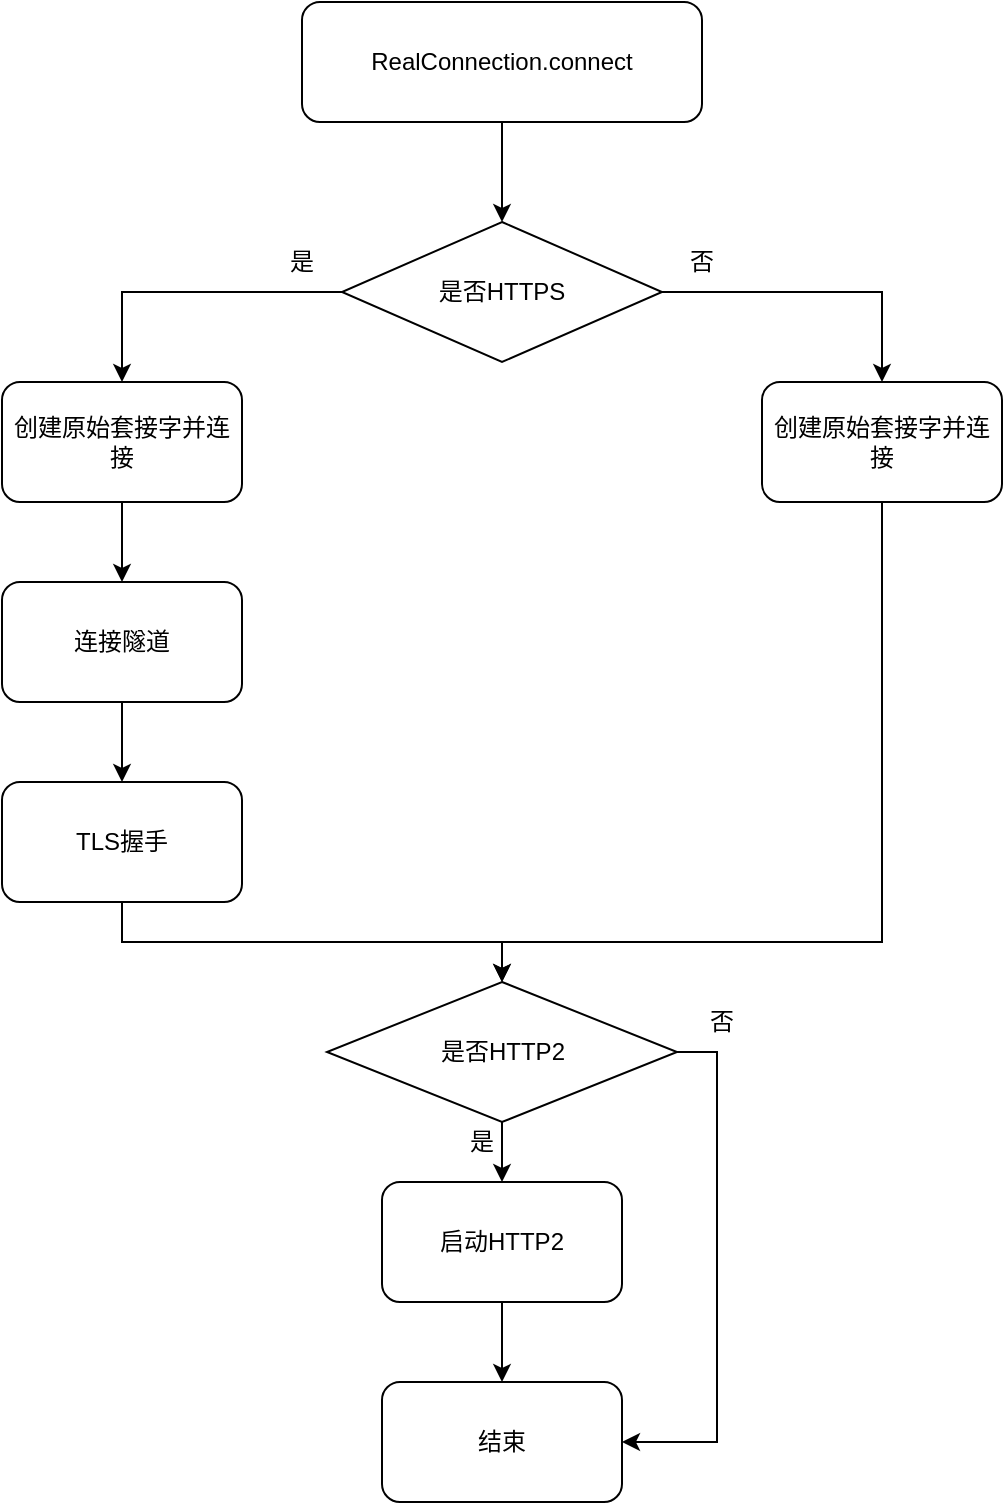 <mxfile version="14.8.6" type="github">
  <diagram name="Page-1" id="13e1069c-82ec-6db2-03f1-153e76fe0fe0">
    <mxGraphModel dx="1422" dy="762" grid="1" gridSize="10" guides="1" tooltips="1" connect="1" arrows="1" fold="1" page="1" pageScale="1" pageWidth="4681" pageHeight="3300" background="none" math="0" shadow="0">
      <root>
        <mxCell id="0" />
        <mxCell id="1" parent="0" />
        <mxCell id="vRu0DPhLWvkFZ38ZcL41-10" style="edgeStyle=orthogonalEdgeStyle;rounded=0;orthogonalLoop=1;jettySize=auto;html=1;exitX=0.5;exitY=1;exitDx=0;exitDy=0;entryX=0.5;entryY=0;entryDx=0;entryDy=0;" edge="1" parent="1" source="vRu0DPhLWvkFZ38ZcL41-2" target="vRu0DPhLWvkFZ38ZcL41-3">
          <mxGeometry relative="1" as="geometry" />
        </mxCell>
        <mxCell id="vRu0DPhLWvkFZ38ZcL41-2" value="RealConnection.connect" style="rounded=1;whiteSpace=wrap;html=1;" vertex="1" parent="1">
          <mxGeometry x="370" y="70" width="200" height="60" as="geometry" />
        </mxCell>
        <mxCell id="vRu0DPhLWvkFZ38ZcL41-11" style="edgeStyle=orthogonalEdgeStyle;rounded=0;orthogonalLoop=1;jettySize=auto;html=1;exitX=0;exitY=0.5;exitDx=0;exitDy=0;entryX=0.5;entryY=0;entryDx=0;entryDy=0;" edge="1" parent="1" source="vRu0DPhLWvkFZ38ZcL41-3" target="vRu0DPhLWvkFZ38ZcL41-4">
          <mxGeometry relative="1" as="geometry" />
        </mxCell>
        <mxCell id="vRu0DPhLWvkFZ38ZcL41-12" style="edgeStyle=orthogonalEdgeStyle;rounded=0;orthogonalLoop=1;jettySize=auto;html=1;exitX=1;exitY=0.5;exitDx=0;exitDy=0;entryX=0.5;entryY=0;entryDx=0;entryDy=0;" edge="1" parent="1" source="vRu0DPhLWvkFZ38ZcL41-3" target="vRu0DPhLWvkFZ38ZcL41-9">
          <mxGeometry relative="1" as="geometry" />
        </mxCell>
        <mxCell id="vRu0DPhLWvkFZ38ZcL41-3" value="是否HTTPS" style="rhombus;whiteSpace=wrap;html=1;" vertex="1" parent="1">
          <mxGeometry x="390" y="180" width="160" height="70" as="geometry" />
        </mxCell>
        <mxCell id="vRu0DPhLWvkFZ38ZcL41-13" style="edgeStyle=orthogonalEdgeStyle;rounded=0;orthogonalLoop=1;jettySize=auto;html=1;exitX=0.5;exitY=1;exitDx=0;exitDy=0;entryX=0.5;entryY=0;entryDx=0;entryDy=0;" edge="1" parent="1" source="vRu0DPhLWvkFZ38ZcL41-4" target="vRu0DPhLWvkFZ38ZcL41-5">
          <mxGeometry relative="1" as="geometry" />
        </mxCell>
        <mxCell id="vRu0DPhLWvkFZ38ZcL41-4" value="创建原始套接字并连接" style="rounded=1;whiteSpace=wrap;html=1;" vertex="1" parent="1">
          <mxGeometry x="220" y="260" width="120" height="60" as="geometry" />
        </mxCell>
        <mxCell id="vRu0DPhLWvkFZ38ZcL41-14" style="edgeStyle=orthogonalEdgeStyle;rounded=0;orthogonalLoop=1;jettySize=auto;html=1;exitX=0.5;exitY=1;exitDx=0;exitDy=0;entryX=0.5;entryY=0;entryDx=0;entryDy=0;" edge="1" parent="1" source="vRu0DPhLWvkFZ38ZcL41-5" target="vRu0DPhLWvkFZ38ZcL41-6">
          <mxGeometry relative="1" as="geometry" />
        </mxCell>
        <mxCell id="vRu0DPhLWvkFZ38ZcL41-5" value="连接隧道" style="rounded=1;whiteSpace=wrap;html=1;" vertex="1" parent="1">
          <mxGeometry x="220" y="360" width="120" height="60" as="geometry" />
        </mxCell>
        <mxCell id="vRu0DPhLWvkFZ38ZcL41-15" style="edgeStyle=orthogonalEdgeStyle;rounded=0;orthogonalLoop=1;jettySize=auto;html=1;exitX=0.5;exitY=1;exitDx=0;exitDy=0;entryX=0.5;entryY=0;entryDx=0;entryDy=0;" edge="1" parent="1" source="vRu0DPhLWvkFZ38ZcL41-6" target="vRu0DPhLWvkFZ38ZcL41-7">
          <mxGeometry relative="1" as="geometry" />
        </mxCell>
        <mxCell id="vRu0DPhLWvkFZ38ZcL41-6" value="TLS握手" style="rounded=1;whiteSpace=wrap;html=1;" vertex="1" parent="1">
          <mxGeometry x="220" y="460" width="120" height="60" as="geometry" />
        </mxCell>
        <mxCell id="vRu0DPhLWvkFZ38ZcL41-16" style="edgeStyle=orthogonalEdgeStyle;rounded=0;orthogonalLoop=1;jettySize=auto;html=1;exitX=0.5;exitY=1;exitDx=0;exitDy=0;entryX=0.5;entryY=0;entryDx=0;entryDy=0;" edge="1" parent="1" source="vRu0DPhLWvkFZ38ZcL41-7" target="vRu0DPhLWvkFZ38ZcL41-8">
          <mxGeometry relative="1" as="geometry" />
        </mxCell>
        <mxCell id="vRu0DPhLWvkFZ38ZcL41-19" style="edgeStyle=orthogonalEdgeStyle;rounded=0;orthogonalLoop=1;jettySize=auto;html=1;exitX=1;exitY=0.5;exitDx=0;exitDy=0;entryX=1;entryY=0.5;entryDx=0;entryDy=0;" edge="1" parent="1" source="vRu0DPhLWvkFZ38ZcL41-7" target="vRu0DPhLWvkFZ38ZcL41-17">
          <mxGeometry relative="1" as="geometry" />
        </mxCell>
        <mxCell id="vRu0DPhLWvkFZ38ZcL41-7" value="是否HTTP2" style="rhombus;whiteSpace=wrap;html=1;" vertex="1" parent="1">
          <mxGeometry x="382.5" y="560" width="175" height="70" as="geometry" />
        </mxCell>
        <mxCell id="vRu0DPhLWvkFZ38ZcL41-18" style="edgeStyle=orthogonalEdgeStyle;rounded=0;orthogonalLoop=1;jettySize=auto;html=1;exitX=0.5;exitY=1;exitDx=0;exitDy=0;entryX=0.5;entryY=0;entryDx=0;entryDy=0;" edge="1" parent="1" source="vRu0DPhLWvkFZ38ZcL41-8" target="vRu0DPhLWvkFZ38ZcL41-17">
          <mxGeometry relative="1" as="geometry" />
        </mxCell>
        <mxCell id="vRu0DPhLWvkFZ38ZcL41-8" value="启动HTTP2" style="rounded=1;whiteSpace=wrap;html=1;" vertex="1" parent="1">
          <mxGeometry x="410" y="660" width="120" height="60" as="geometry" />
        </mxCell>
        <mxCell id="vRu0DPhLWvkFZ38ZcL41-29" style="edgeStyle=orthogonalEdgeStyle;rounded=0;orthogonalLoop=1;jettySize=auto;html=1;exitX=0.5;exitY=1;exitDx=0;exitDy=0;entryX=0.5;entryY=0;entryDx=0;entryDy=0;" edge="1" parent="1" source="vRu0DPhLWvkFZ38ZcL41-9" target="vRu0DPhLWvkFZ38ZcL41-7">
          <mxGeometry relative="1" as="geometry">
            <Array as="points">
              <mxPoint x="660" y="540" />
              <mxPoint x="470" y="540" />
            </Array>
          </mxGeometry>
        </mxCell>
        <mxCell id="vRu0DPhLWvkFZ38ZcL41-9" value="创建原始套接字并连接" style="rounded=1;whiteSpace=wrap;html=1;" vertex="1" parent="1">
          <mxGeometry x="600" y="260" width="120" height="60" as="geometry" />
        </mxCell>
        <mxCell id="vRu0DPhLWvkFZ38ZcL41-17" value="结束" style="rounded=1;whiteSpace=wrap;html=1;" vertex="1" parent="1">
          <mxGeometry x="410" y="760" width="120" height="60" as="geometry" />
        </mxCell>
        <mxCell id="vRu0DPhLWvkFZ38ZcL41-24" value="是" style="text;html=1;strokeColor=none;fillColor=none;align=center;verticalAlign=middle;whiteSpace=wrap;rounded=0;" vertex="1" parent="1">
          <mxGeometry x="350" y="190" width="40" height="20" as="geometry" />
        </mxCell>
        <mxCell id="vRu0DPhLWvkFZ38ZcL41-25" value="否" style="text;html=1;strokeColor=none;fillColor=none;align=center;verticalAlign=middle;whiteSpace=wrap;rounded=0;" vertex="1" parent="1">
          <mxGeometry x="550" y="190" width="40" height="20" as="geometry" />
        </mxCell>
        <mxCell id="vRu0DPhLWvkFZ38ZcL41-26" value="是" style="text;html=1;strokeColor=none;fillColor=none;align=center;verticalAlign=middle;whiteSpace=wrap;rounded=0;" vertex="1" parent="1">
          <mxGeometry x="440" y="630" width="40" height="20" as="geometry" />
        </mxCell>
        <mxCell id="vRu0DPhLWvkFZ38ZcL41-27" value="否" style="text;html=1;strokeColor=none;fillColor=none;align=center;verticalAlign=middle;whiteSpace=wrap;rounded=0;" vertex="1" parent="1">
          <mxGeometry x="560" y="570" width="40" height="20" as="geometry" />
        </mxCell>
      </root>
    </mxGraphModel>
  </diagram>
</mxfile>
